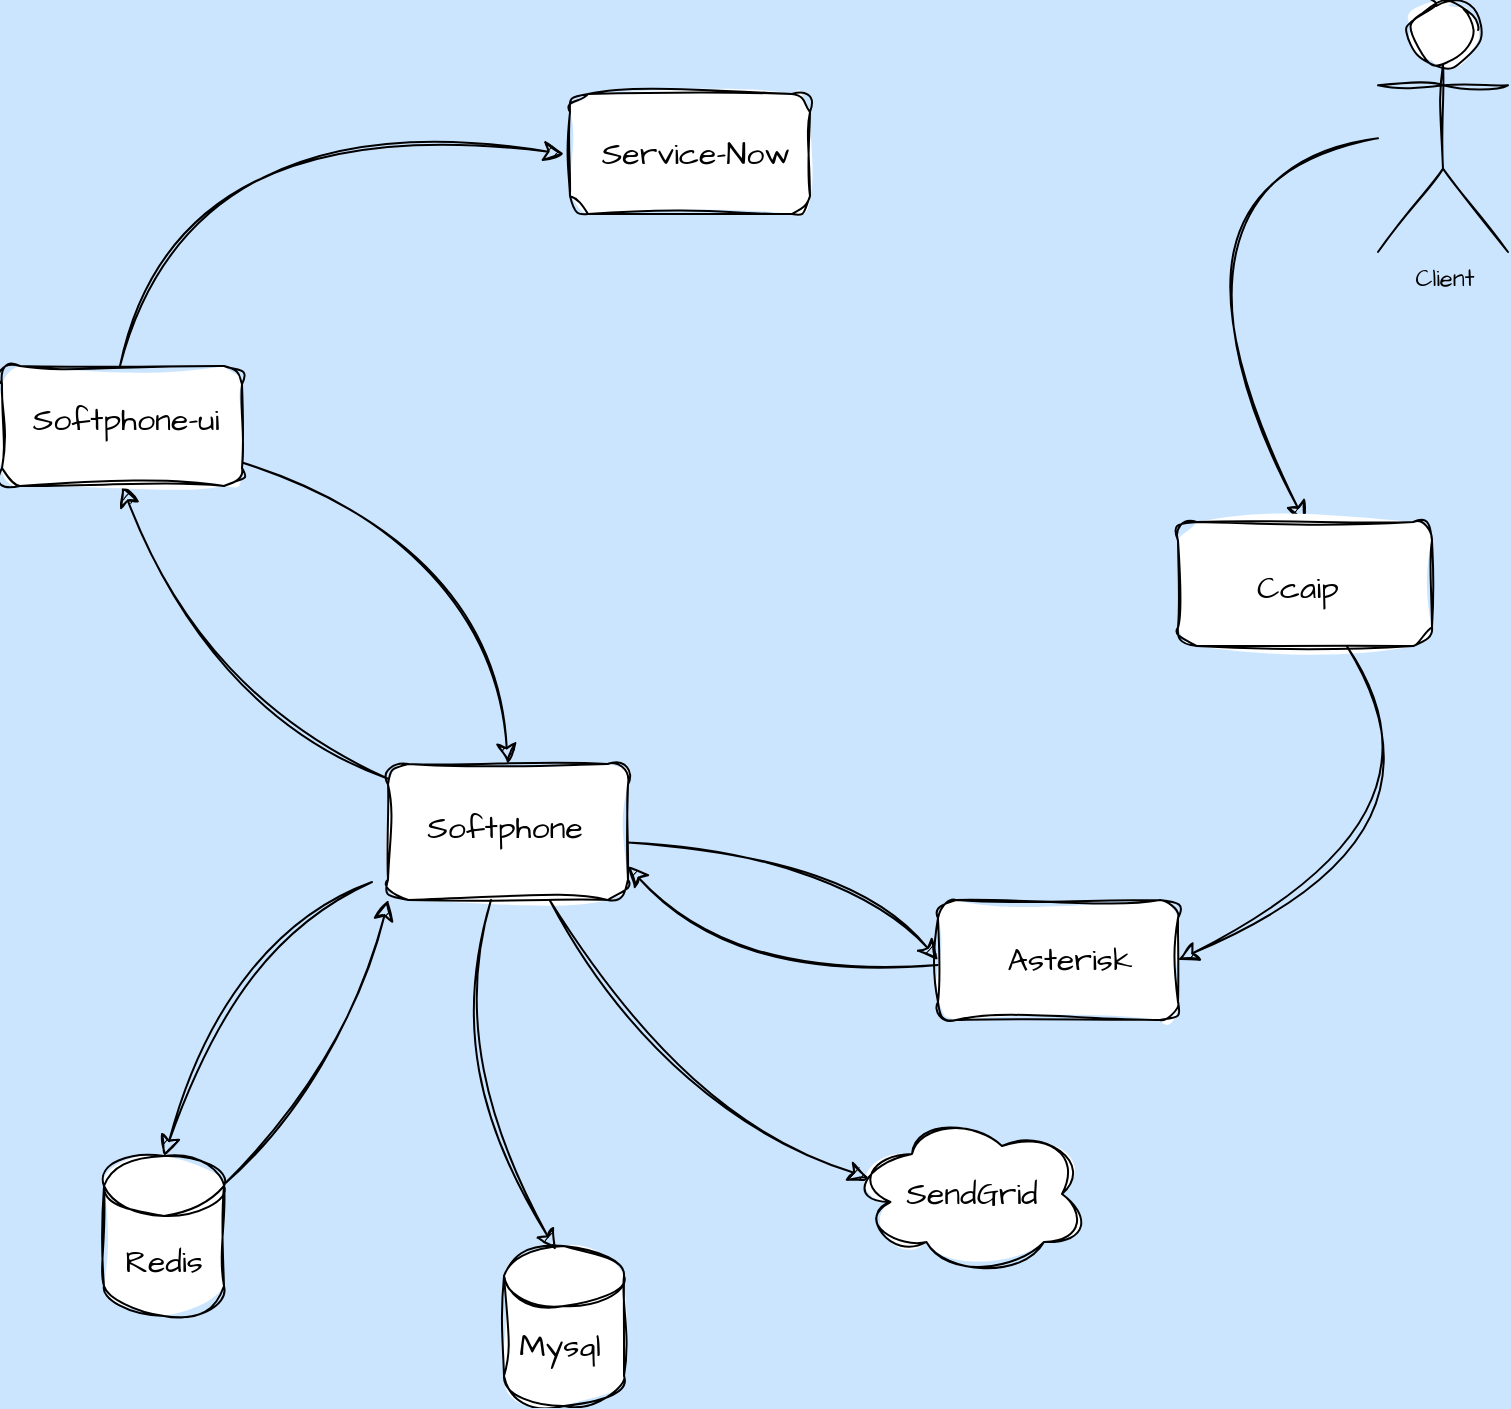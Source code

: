 <mxfile version="24.7.1" type="github">
  <diagram name="Page-1" id="9ygGjFs7THfNtbKUS_C_">
    <mxGraphModel dx="940" dy="1562" grid="0" gridSize="10" guides="1" tooltips="1" connect="1" arrows="1" fold="1" page="1" pageScale="1" pageWidth="827" pageHeight="1169" background="#CCE5FF" math="0" shadow="0">
      <root>
        <mxCell id="0" />
        <mxCell id="1" parent="0" />
        <mxCell id="uXG8p27VCTIeqWCHf7-8-26" style="edgeStyle=none;curved=1;rounded=0;sketch=1;hachureGap=4;jiggle=2;curveFitting=1;orthogonalLoop=1;jettySize=auto;html=1;entryX=0;entryY=1;entryDx=0;entryDy=0;fontFamily=Architects Daughter;fontSource=https%3A%2F%2Ffonts.googleapis.com%2Fcss%3Ffamily%3DArchitects%2BDaughter;fontSize=12;startSize=8;endSize=8;" parent="1" source="uXG8p27VCTIeqWCHf7-8-5" target="uXG8p27VCTIeqWCHf7-8-9" edge="1">
          <mxGeometry relative="1" as="geometry">
            <Array as="points">
              <mxPoint x="217" y="604" />
            </Array>
          </mxGeometry>
        </mxCell>
        <mxCell id="uXG8p27VCTIeqWCHf7-8-5" value="" style="shape=cylinder3;whiteSpace=wrap;html=1;boundedLbl=1;backgroundOutline=1;size=15;sketch=1;hachureGap=4;jiggle=2;curveFitting=1;fontFamily=Architects Daughter;fontSource=https%3A%2F%2Ffonts.googleapis.com%2Fcss%3Ffamily%3DArchitects%2BDaughter;" parent="1" vertex="1">
          <mxGeometry x="95" y="643" width="60" height="80" as="geometry" />
        </mxCell>
        <mxCell id="uXG8p27VCTIeqWCHf7-8-6" value="" style="shape=cylinder3;whiteSpace=wrap;html=1;boundedLbl=1;backgroundOutline=1;size=15;sketch=1;hachureGap=4;jiggle=2;curveFitting=1;fontFamily=Architects Daughter;fontSource=https%3A%2F%2Ffonts.googleapis.com%2Fcss%3Ffamily%3DArchitects%2BDaughter;" parent="1" vertex="1">
          <mxGeometry x="295" y="688" width="60" height="80" as="geometry" />
        </mxCell>
        <mxCell id="uXG8p27VCTIeqWCHf7-8-7" value="" style="ellipse;shape=cloud;whiteSpace=wrap;html=1;sketch=1;hachureGap=4;jiggle=2;curveFitting=1;fontFamily=Architects Daughter;fontSource=https%3A%2F%2Ffonts.googleapis.com%2Fcss%3Ffamily%3DArchitects%2BDaughter;" parent="1" vertex="1">
          <mxGeometry x="469" y="622" width="120" height="80" as="geometry" />
        </mxCell>
        <mxCell id="uXG8p27VCTIeqWCHf7-8-25" style="edgeStyle=none;curved=1;rounded=0;sketch=1;hachureGap=4;jiggle=2;curveFitting=1;orthogonalLoop=1;jettySize=auto;html=1;entryX=1;entryY=0.75;entryDx=0;entryDy=0;fontFamily=Architects Daughter;fontSource=https%3A%2F%2Ffonts.googleapis.com%2Fcss%3Ffamily%3DArchitects%2BDaughter;fontSize=12;startSize=8;endSize=8;" parent="1" source="uXG8p27VCTIeqWCHf7-8-8" target="uXG8p27VCTIeqWCHf7-8-9" edge="1">
          <mxGeometry relative="1" as="geometry">
            <Array as="points">
              <mxPoint x="405" y="552" />
            </Array>
          </mxGeometry>
        </mxCell>
        <mxCell id="uXG8p27VCTIeqWCHf7-8-8" value="" style="rounded=1;whiteSpace=wrap;html=1;sketch=1;hachureGap=4;jiggle=2;curveFitting=1;fontFamily=Architects Daughter;fontSource=https%3A%2F%2Ffonts.googleapis.com%2Fcss%3Ffamily%3DArchitects%2BDaughter;" parent="1" vertex="1">
          <mxGeometry x="512" y="515" width="120" height="60" as="geometry" />
        </mxCell>
        <mxCell id="uXG8p27VCTIeqWCHf7-8-14" style="edgeStyle=none;curved=1;rounded=0;sketch=1;hachureGap=4;jiggle=2;curveFitting=1;orthogonalLoop=1;jettySize=auto;html=1;fontFamily=Architects Daughter;fontSource=https%3A%2F%2Ffonts.googleapis.com%2Fcss%3Ffamily%3DArchitects%2BDaughter;fontSize=12;startSize=8;endSize=8;entryX=0;entryY=0.5;entryDx=0;entryDy=0;" parent="1" source="uXG8p27VCTIeqWCHf7-8-9" target="uXG8p27VCTIeqWCHf7-8-8" edge="1">
          <mxGeometry relative="1" as="geometry">
            <mxPoint x="530" y="489.667" as="targetPoint" />
            <Array as="points">
              <mxPoint x="470" y="496" />
            </Array>
          </mxGeometry>
        </mxCell>
        <mxCell id="FO-VkSrvwSMnqnSzQAL9-1" style="edgeStyle=none;curved=1;rounded=0;sketch=1;hachureGap=4;jiggle=2;curveFitting=1;orthogonalLoop=1;jettySize=auto;html=1;entryX=0.5;entryY=1;entryDx=0;entryDy=0;fontFamily=Architects Daughter;fontSource=https%3A%2F%2Ffonts.googleapis.com%2Fcss%3Ffamily%3DArchitects%2BDaughter;fontSize=12;startSize=8;endSize=8;" edge="1" parent="1" source="uXG8p27VCTIeqWCHf7-8-9" target="uXG8p27VCTIeqWCHf7-8-10">
          <mxGeometry relative="1" as="geometry">
            <Array as="points">
              <mxPoint x="146" y="414" />
            </Array>
          </mxGeometry>
        </mxCell>
        <mxCell id="uXG8p27VCTIeqWCHf7-8-9" value="" style="rounded=1;whiteSpace=wrap;html=1;sketch=1;hachureGap=4;jiggle=2;curveFitting=1;fontFamily=Architects Daughter;fontSource=https%3A%2F%2Ffonts.googleapis.com%2Fcss%3Ffamily%3DArchitects%2BDaughter;" parent="1" vertex="1">
          <mxGeometry x="237" y="447" width="120" height="68" as="geometry" />
        </mxCell>
        <mxCell id="uXG8p27VCTIeqWCHf7-8-20" style="edgeStyle=none;curved=1;rounded=0;sketch=1;hachureGap=4;jiggle=2;curveFitting=1;orthogonalLoop=1;jettySize=auto;html=1;entryX=0.5;entryY=0;entryDx=0;entryDy=0;fontFamily=Architects Daughter;fontSource=https%3A%2F%2Ffonts.googleapis.com%2Fcss%3Ffamily%3DArchitects%2BDaughter;fontSize=12;startSize=8;endSize=8;" parent="1" source="uXG8p27VCTIeqWCHf7-8-10" target="uXG8p27VCTIeqWCHf7-8-9" edge="1">
          <mxGeometry relative="1" as="geometry">
            <Array as="points">
              <mxPoint x="288" y="334" />
            </Array>
          </mxGeometry>
        </mxCell>
        <mxCell id="uXG8p27VCTIeqWCHf7-8-10" value="" style="rounded=1;whiteSpace=wrap;html=1;sketch=1;hachureGap=4;jiggle=2;curveFitting=1;fontFamily=Architects Daughter;fontSource=https%3A%2F%2Ffonts.googleapis.com%2Fcss%3Ffamily%3DArchitects%2BDaughter;" parent="1" vertex="1">
          <mxGeometry x="44" y="248" width="120" height="60" as="geometry" />
        </mxCell>
        <mxCell id="uXG8p27VCTIeqWCHf7-8-11" style="edgeStyle=none;curved=1;rounded=0;sketch=1;hachureGap=4;jiggle=2;curveFitting=1;orthogonalLoop=1;jettySize=auto;html=1;entryX=0.5;entryY=0;entryDx=0;entryDy=0;entryPerimeter=0;fontFamily=Architects Daughter;fontSource=https%3A%2F%2Ffonts.googleapis.com%2Fcss%3Ffamily%3DArchitects%2BDaughter;fontSize=12;startSize=8;endSize=8;" parent="1" target="uXG8p27VCTIeqWCHf7-8-5" edge="1">
          <mxGeometry relative="1" as="geometry">
            <Array as="points">
              <mxPoint x="162" y="535" />
            </Array>
            <mxPoint x="229" y="506" as="sourcePoint" />
          </mxGeometry>
        </mxCell>
        <mxCell id="uXG8p27VCTIeqWCHf7-8-12" style="edgeStyle=none;curved=1;rounded=0;sketch=1;hachureGap=4;jiggle=2;curveFitting=1;orthogonalLoop=1;jettySize=auto;html=1;fontFamily=Architects Daughter;fontSource=https%3A%2F%2Ffonts.googleapis.com%2Fcss%3Ffamily%3DArchitects%2BDaughter;fontSize=12;startSize=8;endSize=8;" parent="1" source="uXG8p27VCTIeqWCHf7-8-9" edge="1">
          <mxGeometry relative="1" as="geometry">
            <mxPoint x="321" y="690" as="targetPoint" />
            <Array as="points">
              <mxPoint x="267" y="601" />
            </Array>
          </mxGeometry>
        </mxCell>
        <mxCell id="uXG8p27VCTIeqWCHf7-8-13" style="edgeStyle=none;curved=1;rounded=0;sketch=1;hachureGap=4;jiggle=2;curveFitting=1;orthogonalLoop=1;jettySize=auto;html=1;entryX=0.07;entryY=0.4;entryDx=0;entryDy=0;entryPerimeter=0;fontFamily=Architects Daughter;fontSource=https%3A%2F%2Ffonts.googleapis.com%2Fcss%3Ffamily%3DArchitects%2BDaughter;fontSize=12;startSize=8;endSize=8;" parent="1" source="uXG8p27VCTIeqWCHf7-8-9" target="uXG8p27VCTIeqWCHf7-8-7" edge="1">
          <mxGeometry relative="1" as="geometry">
            <Array as="points">
              <mxPoint x="382" y="620" />
            </Array>
          </mxGeometry>
        </mxCell>
        <mxCell id="uXG8p27VCTIeqWCHf7-8-15" value="Softphone" style="text;html=1;align=center;verticalAlign=middle;whiteSpace=wrap;rounded=0;fontSize=16;fontFamily=Architects Daughter;fontSource=https%3A%2F%2Ffonts.googleapis.com%2Fcss%3Ffamily%3DArchitects%2BDaughter;" parent="1" vertex="1">
          <mxGeometry x="250.5" y="463" width="89" height="31.5" as="geometry" />
        </mxCell>
        <mxCell id="uXG8p27VCTIeqWCHf7-8-16" value="Asterisk" style="text;html=1;align=center;verticalAlign=middle;whiteSpace=wrap;rounded=0;fontSize=16;fontFamily=Architects Daughter;fontSource=https%3A%2F%2Ffonts.googleapis.com%2Fcss%3Ffamily%3DArchitects%2BDaughter;" parent="1" vertex="1">
          <mxGeometry x="548" y="530" width="60" height="30" as="geometry" />
        </mxCell>
        <mxCell id="uXG8p27VCTIeqWCHf7-8-17" value="Redis" style="text;html=1;align=center;verticalAlign=middle;whiteSpace=wrap;rounded=0;fontSize=16;fontFamily=Architects Daughter;fontSource=https%3A%2F%2Ffonts.googleapis.com%2Fcss%3Ffamily%3DArchitects%2BDaughter;" parent="1" vertex="1">
          <mxGeometry x="95" y="682" width="60" height="27" as="geometry" />
        </mxCell>
        <mxCell id="uXG8p27VCTIeqWCHf7-8-18" value="Mysql" style="text;html=1;align=center;verticalAlign=middle;whiteSpace=wrap;rounded=0;fontSize=16;fontFamily=Architects Daughter;fontSource=https%3A%2F%2Ffonts.googleapis.com%2Fcss%3Ffamily%3DArchitects%2BDaughter;" parent="1" vertex="1">
          <mxGeometry x="293" y="723" width="60" height="30" as="geometry" />
        </mxCell>
        <mxCell id="uXG8p27VCTIeqWCHf7-8-19" value="SendGrid" style="text;html=1;align=center;verticalAlign=middle;whiteSpace=wrap;rounded=0;fontSize=16;fontFamily=Architects Daughter;fontSource=https%3A%2F%2Ffonts.googleapis.com%2Fcss%3Ffamily%3DArchitects%2BDaughter;" parent="1" vertex="1">
          <mxGeometry x="499" y="647" width="60" height="30" as="geometry" />
        </mxCell>
        <mxCell id="uXG8p27VCTIeqWCHf7-8-24" style="edgeStyle=none;curved=1;rounded=0;sketch=1;hachureGap=4;jiggle=2;curveFitting=1;orthogonalLoop=1;jettySize=auto;html=1;entryX=0;entryY=0.5;entryDx=0;entryDy=0;fontFamily=Architects Daughter;fontSource=https%3A%2F%2Ffonts.googleapis.com%2Fcss%3Ffamily%3DArchitects%2BDaughter;fontSize=12;startSize=8;endSize=8;" parent="1" target="uXG8p27VCTIeqWCHf7-8-23" edge="1">
          <mxGeometry relative="1" as="geometry">
            <mxPoint x="103" y="248" as="sourcePoint" />
            <Array as="points">
              <mxPoint x="136" y="114" />
            </Array>
          </mxGeometry>
        </mxCell>
        <mxCell id="uXG8p27VCTIeqWCHf7-8-21" value="Softphone-ui" style="text;html=1;align=center;verticalAlign=middle;whiteSpace=wrap;rounded=0;fontSize=16;fontFamily=Architects Daughter;fontSource=https%3A%2F%2Ffonts.googleapis.com%2Fcss%3Ffamily%3DArchitects%2BDaughter;" parent="1" vertex="1">
          <mxGeometry x="44" y="260" width="124" height="30" as="geometry" />
        </mxCell>
        <mxCell id="uXG8p27VCTIeqWCHf7-8-22" value="" style="rounded=1;whiteSpace=wrap;html=1;sketch=1;hachureGap=4;jiggle=2;curveFitting=1;fontFamily=Architects Daughter;fontSource=https%3A%2F%2Ffonts.googleapis.com%2Fcss%3Ffamily%3DArchitects%2BDaughter;" parent="1" vertex="1">
          <mxGeometry x="328" y="112" width="120" height="60" as="geometry" />
        </mxCell>
        <mxCell id="uXG8p27VCTIeqWCHf7-8-23" value="Service-Now" style="text;html=1;align=center;verticalAlign=middle;whiteSpace=wrap;rounded=0;fontSize=16;fontFamily=Architects Daughter;fontSource=https%3A%2F%2Ffonts.googleapis.com%2Fcss%3Ffamily%3DArchitects%2BDaughter;" parent="1" vertex="1">
          <mxGeometry x="325" y="121" width="132" height="42" as="geometry" />
        </mxCell>
        <mxCell id="FO-VkSrvwSMnqnSzQAL9-6" style="edgeStyle=none;curved=1;rounded=0;sketch=1;hachureGap=4;jiggle=2;curveFitting=1;orthogonalLoop=1;jettySize=auto;html=1;fontFamily=Architects Daughter;fontSource=https%3A%2F%2Ffonts.googleapis.com%2Fcss%3Ffamily%3DArchitects%2BDaughter;fontSize=12;startSize=8;endSize=8;entryX=0.5;entryY=0;entryDx=0;entryDy=0;" edge="1" parent="1" source="FO-VkSrvwSMnqnSzQAL9-2" target="FO-VkSrvwSMnqnSzQAL9-3">
          <mxGeometry relative="1" as="geometry">
            <mxPoint x="558.333" y="226.333" as="targetPoint" />
            <Array as="points">
              <mxPoint x="610" y="155" />
            </Array>
          </mxGeometry>
        </mxCell>
        <mxCell id="FO-VkSrvwSMnqnSzQAL9-2" value="Client" style="shape=umlActor;verticalLabelPosition=bottom;verticalAlign=top;html=1;outlineConnect=0;sketch=1;hachureGap=4;jiggle=2;curveFitting=1;fontFamily=Architects Daughter;fontSource=https%3A%2F%2Ffonts.googleapis.com%2Fcss%3Ffamily%3DArchitects%2BDaughter;" vertex="1" parent="1">
          <mxGeometry x="732" y="66" width="65" height="125" as="geometry" />
        </mxCell>
        <mxCell id="FO-VkSrvwSMnqnSzQAL9-5" value="" style="group" vertex="1" connectable="0" parent="1">
          <mxGeometry x="632" y="326" width="127" height="62" as="geometry" />
        </mxCell>
        <mxCell id="FO-VkSrvwSMnqnSzQAL9-3" value="" style="rounded=1;whiteSpace=wrap;html=1;sketch=1;hachureGap=4;jiggle=2;curveFitting=1;fontFamily=Architects Daughter;fontSource=https%3A%2F%2Ffonts.googleapis.com%2Fcss%3Ffamily%3DArchitects%2BDaughter;movable=1;resizable=1;rotatable=1;deletable=1;editable=1;locked=0;connectable=1;" vertex="1" parent="FO-VkSrvwSMnqnSzQAL9-5">
          <mxGeometry width="127" height="62.0" as="geometry" />
        </mxCell>
        <mxCell id="FO-VkSrvwSMnqnSzQAL9-4" value="Ccaip" style="text;html=1;align=center;verticalAlign=middle;whiteSpace=wrap;rounded=0;fontSize=16;fontFamily=Architects Daughter;fontSource=https%3A%2F%2Ffonts.googleapis.com%2Fcss%3Ffamily%3DArchitects%2BDaughter;movable=0;resizable=0;rotatable=0;deletable=0;editable=0;locked=1;connectable=0;" vertex="1" parent="FO-VkSrvwSMnqnSzQAL9-5">
          <mxGeometry x="30" y="13" width="60" height="40" as="geometry" />
        </mxCell>
        <mxCell id="FO-VkSrvwSMnqnSzQAL9-7" style="edgeStyle=none;curved=1;rounded=0;sketch=1;hachureGap=4;jiggle=2;curveFitting=1;orthogonalLoop=1;jettySize=auto;html=1;entryX=1;entryY=0.5;entryDx=0;entryDy=0;fontFamily=Architects Daughter;fontSource=https%3A%2F%2Ffonts.googleapis.com%2Fcss%3Ffamily%3DArchitects%2BDaughter;fontSize=12;startSize=8;endSize=8;" edge="1" parent="1" source="FO-VkSrvwSMnqnSzQAL9-3" target="uXG8p27VCTIeqWCHf7-8-8">
          <mxGeometry relative="1" as="geometry">
            <Array as="points">
              <mxPoint x="777" y="478" />
            </Array>
          </mxGeometry>
        </mxCell>
      </root>
    </mxGraphModel>
  </diagram>
</mxfile>
